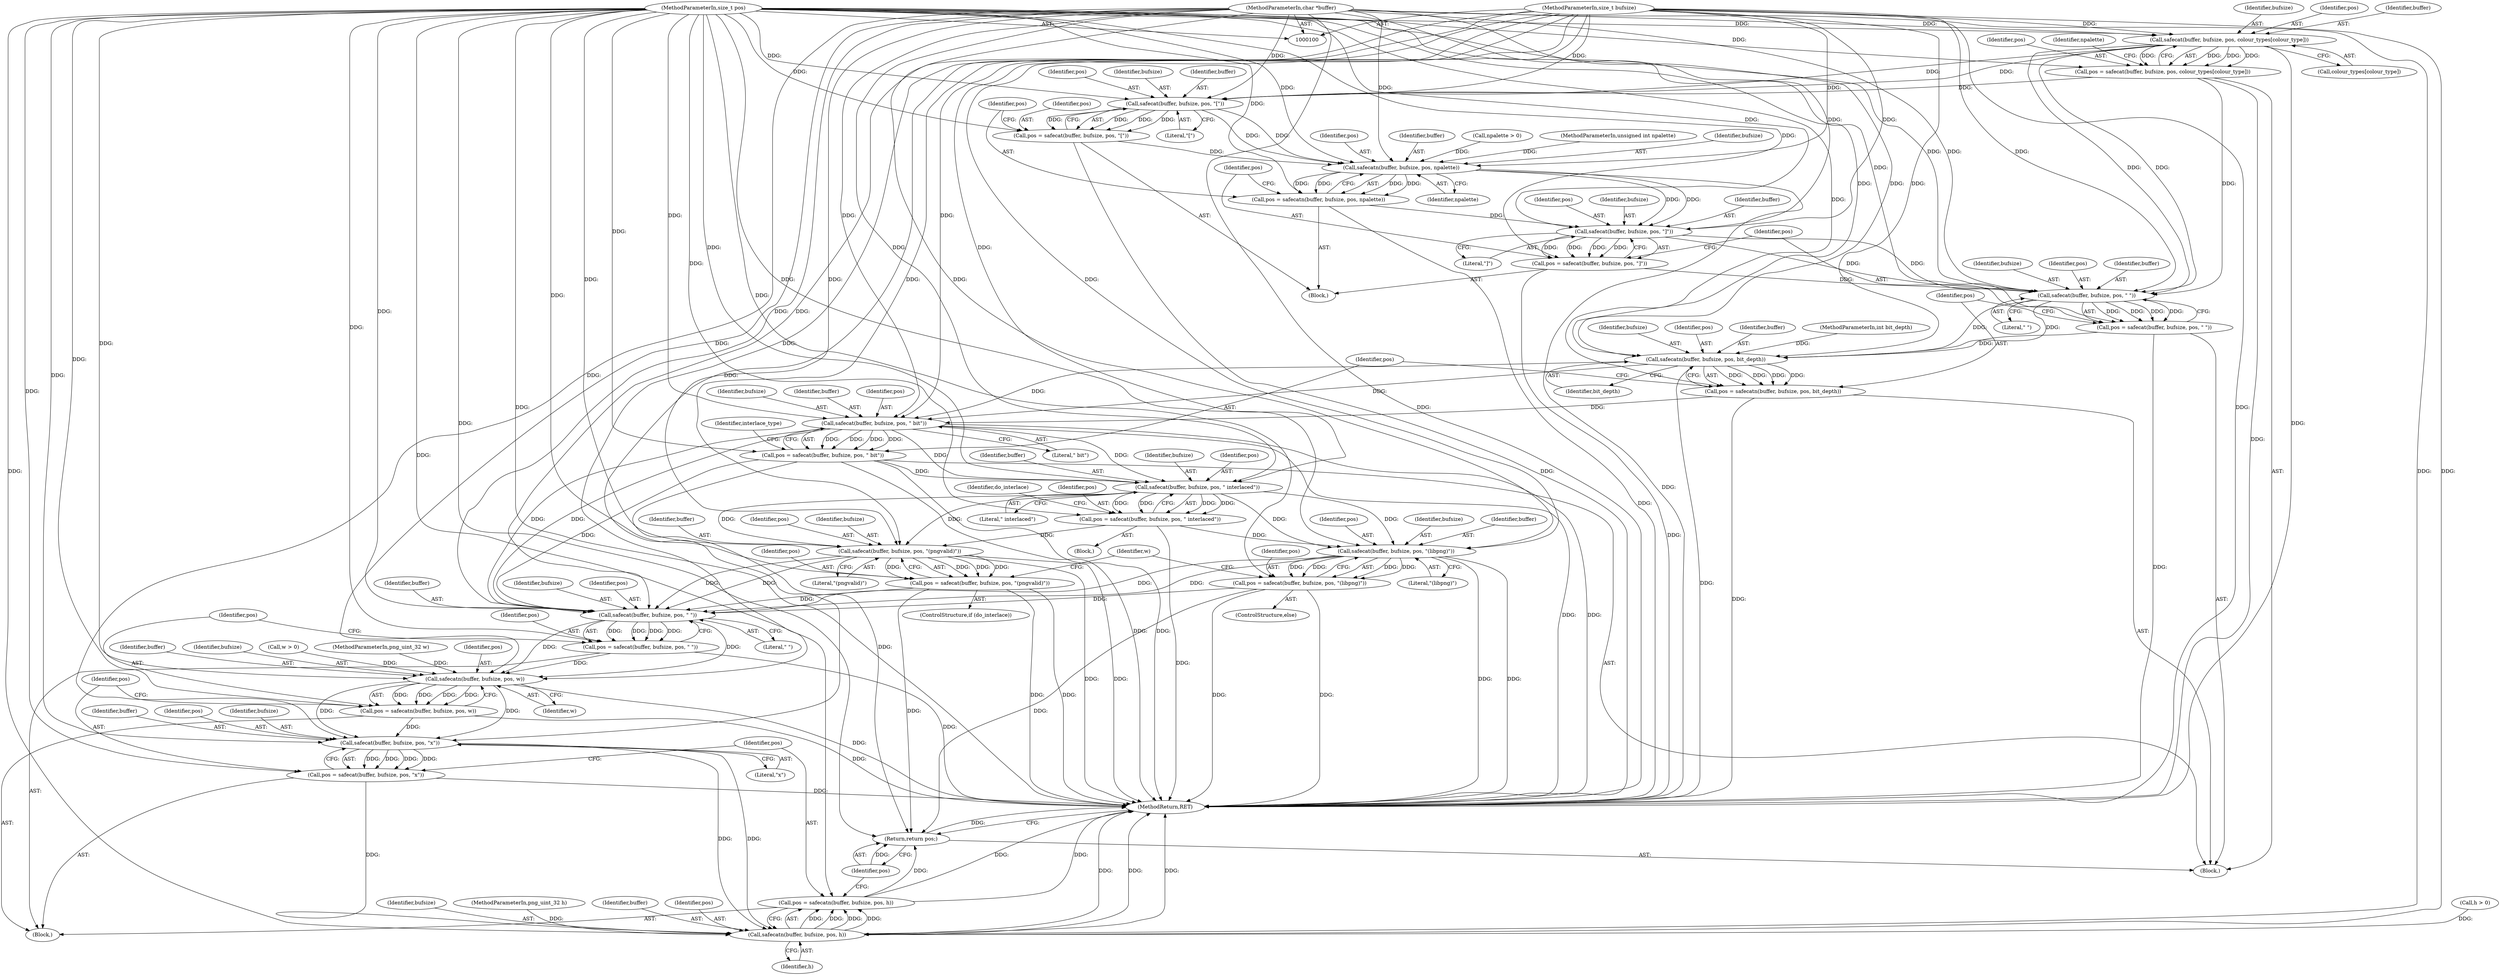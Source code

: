 digraph "0_Android_9d4853418ab2f754c2b63e091c29c5529b8b86ca_134@array" {
"1000114" [label="(Call,safecat(buffer, bufsize, pos, colour_types[colour_type]))"];
"1000101" [label="(MethodParameterIn,char *buffer)"];
"1000102" [label="(MethodParameterIn,size_t bufsize)"];
"1000103" [label="(MethodParameterIn,size_t pos)"];
"1000112" [label="(Call,pos = safecat(buffer, bufsize, pos, colour_types[colour_type]))"];
"1000128" [label="(Call,safecat(buffer, bufsize, pos, \"[\"))"];
"1000126" [label="(Call,pos = safecat(buffer, bufsize, pos, \"[\"))"];
"1000135" [label="(Call,safecatn(buffer, bufsize, pos, npalette))"];
"1000133" [label="(Call,pos = safecatn(buffer, bufsize, pos, npalette))"];
"1000142" [label="(Call,safecat(buffer, bufsize, pos, \"]\"))"];
"1000140" [label="(Call,pos = safecat(buffer, bufsize, pos, \"]\"))"];
"1000149" [label="(Call,safecat(buffer, bufsize, pos, \" \"))"];
"1000147" [label="(Call,pos = safecat(buffer, bufsize, pos, \" \"))"];
"1000156" [label="(Call,safecatn(buffer, bufsize, pos, bit_depth))"];
"1000154" [label="(Call,pos = safecatn(buffer, bufsize, pos, bit_depth))"];
"1000163" [label="(Call,safecat(buffer, bufsize, pos, \" bit\"))"];
"1000161" [label="(Call,pos = safecat(buffer, bufsize, pos, \" bit\"))"];
"1000175" [label="(Call,safecat(buffer, bufsize, pos, \" interlaced\"))"];
"1000173" [label="(Call,pos = safecat(buffer, bufsize, pos, \" interlaced\"))"];
"1000184" [label="(Call,safecat(buffer, bufsize, pos, \"(pngvalid)\"))"];
"1000182" [label="(Call,pos = safecat(buffer, bufsize, pos, \"(pngvalid)\"))"];
"1000208" [label="(Call,safecat(buffer, bufsize, pos, \" \"))"];
"1000206" [label="(Call,pos = safecat(buffer, bufsize, pos, \" \"))"];
"1000215" [label="(Call,safecatn(buffer, bufsize, pos, w))"];
"1000213" [label="(Call,pos = safecatn(buffer, bufsize, pos, w))"];
"1000222" [label="(Call,safecat(buffer, bufsize, pos, \"x\"))"];
"1000220" [label="(Call,pos = safecat(buffer, bufsize, pos, \"x\"))"];
"1000229" [label="(Call,safecatn(buffer, bufsize, pos, h))"];
"1000227" [label="(Call,pos = safecatn(buffer, bufsize, pos, h))"];
"1000234" [label="(Return,return pos;)"];
"1000192" [label="(Call,safecat(buffer, bufsize, pos, \"(libpng)\"))"];
"1000190" [label="(Call,pos = safecat(buffer, bufsize, pos, \"(libpng)\"))"];
"1000140" [label="(Call,pos = safecat(buffer, bufsize, pos, \"]\"))"];
"1000172" [label="(Block,)"];
"1000181" [label="(Identifier,do_interlace)"];
"1000170" [label="(Identifier,interlace_type)"];
"1000136" [label="(Identifier,buffer)"];
"1000228" [label="(Identifier,pos)"];
"1000147" [label="(Call,pos = safecat(buffer, bufsize, pos, \" \"))"];
"1000139" [label="(Identifier,npalette)"];
"1000142" [label="(Call,safecat(buffer, bufsize, pos, \"]\"))"];
"1000192" [label="(Call,safecat(buffer, bufsize, pos, \"(libpng)\"))"];
"1000213" [label="(Call,pos = safecatn(buffer, bufsize, pos, w))"];
"1000189" [label="(ControlStructure,else)"];
"1000103" [label="(MethodParameterIn,size_t pos)"];
"1000202" [label="(Call,h > 0)"];
"1000174" [label="(Identifier,pos)"];
"1000220" [label="(Call,pos = safecat(buffer, bufsize, pos, \"x\"))"];
"1000151" [label="(Identifier,bufsize)"];
"1000122" [label="(Call,npalette > 0)"];
"1000212" [label="(Literal,\" \")"];
"1000224" [label="(Identifier,bufsize)"];
"1000114" [label="(Call,safecat(buffer, bufsize, pos, colour_types[colour_type]))"];
"1000135" [label="(Call,safecatn(buffer, bufsize, pos, npalette))"];
"1000163" [label="(Call,safecat(buffer, bufsize, pos, \" bit\"))"];
"1000164" [label="(Identifier,buffer)"];
"1000186" [label="(Identifier,bufsize)"];
"1000182" [label="(Call,pos = safecat(buffer, bufsize, pos, \"(pngvalid)\"))"];
"1000162" [label="(Identifier,pos)"];
"1000221" [label="(Identifier,pos)"];
"1000209" [label="(Identifier,buffer)"];
"1000229" [label="(Call,safecatn(buffer, bufsize, pos, h))"];
"1000195" [label="(Identifier,pos)"];
"1000206" [label="(Call,pos = safecat(buffer, bufsize, pos, \" \"))"];
"1000208" [label="(Call,safecat(buffer, bufsize, pos, \" \"))"];
"1000141" [label="(Identifier,pos)"];
"1000226" [label="(Literal,\"x\")"];
"1000134" [label="(Identifier,pos)"];
"1000105" [label="(MethodParameterIn,int bit_depth)"];
"1000106" [label="(MethodParameterIn,unsigned int npalette)"];
"1000143" [label="(Identifier,buffer)"];
"1000125" [label="(Block,)"];
"1000129" [label="(Identifier,buffer)"];
"1000148" [label="(Identifier,pos)"];
"1000116" [label="(Identifier,bufsize)"];
"1000231" [label="(Identifier,bufsize)"];
"1000223" [label="(Identifier,buffer)"];
"1000215" [label="(Call,safecatn(buffer, bufsize, pos, w))"];
"1000153" [label="(Literal,\" \")"];
"1000149" [label="(Call,safecat(buffer, bufsize, pos, \" \"))"];
"1000196" [label="(Literal,\"(libpng)\")"];
"1000160" [label="(Identifier,bit_depth)"];
"1000222" [label="(Call,safecat(buffer, bufsize, pos, \"x\"))"];
"1000185" [label="(Identifier,buffer)"];
"1000158" [label="(Identifier,bufsize)"];
"1000166" [label="(Identifier,pos)"];
"1000131" [label="(Identifier,pos)"];
"1000191" [label="(Identifier,pos)"];
"1000219" [label="(Identifier,w)"];
"1000111" [label="(Block,)"];
"1000108" [label="(MethodParameterIn,png_uint_32 w)"];
"1000227" [label="(Call,pos = safecatn(buffer, bufsize, pos, h))"];
"1000194" [label="(Identifier,bufsize)"];
"1000137" [label="(Identifier,bufsize)"];
"1000161" [label="(Call,pos = safecat(buffer, bufsize, pos, \" bit\"))"];
"1000101" [label="(MethodParameterIn,char *buffer)"];
"1000177" [label="(Identifier,bufsize)"];
"1000236" [label="(MethodReturn,RET)"];
"1000117" [label="(Identifier,pos)"];
"1000109" [label="(MethodParameterIn,png_uint_32 h)"];
"1000159" [label="(Identifier,pos)"];
"1000167" [label="(Literal,\" bit\")"];
"1000102" [label="(MethodParameterIn,size_t bufsize)"];
"1000190" [label="(Call,pos = safecat(buffer, bufsize, pos, \"(libpng)\"))"];
"1000113" [label="(Identifier,pos)"];
"1000112" [label="(Call,pos = safecat(buffer, bufsize, pos, colour_types[colour_type]))"];
"1000187" [label="(Identifier,pos)"];
"1000138" [label="(Identifier,pos)"];
"1000127" [label="(Identifier,pos)"];
"1000188" [label="(Literal,\"(pngvalid)\")"];
"1000183" [label="(Identifier,pos)"];
"1000230" [label="(Identifier,buffer)"];
"1000152" [label="(Identifier,pos)"];
"1000146" [label="(Literal,\"]\")"];
"1000210" [label="(Identifier,bufsize)"];
"1000132" [label="(Literal,\"[\")"];
"1000118" [label="(Call,colour_types[colour_type])"];
"1000156" [label="(Call,safecatn(buffer, bufsize, pos, bit_depth))"];
"1000175" [label="(Call,safecat(buffer, bufsize, pos, \" interlaced\"))"];
"1000235" [label="(Identifier,pos)"];
"1000199" [label="(Call,w > 0)"];
"1000234" [label="(Return,return pos;)"];
"1000178" [label="(Identifier,pos)"];
"1000207" [label="(Identifier,pos)"];
"1000150" [label="(Identifier,buffer)"];
"1000157" [label="(Identifier,buffer)"];
"1000205" [label="(Block,)"];
"1000232" [label="(Identifier,pos)"];
"1000126" [label="(Call,pos = safecat(buffer, bufsize, pos, \"[\"))"];
"1000184" [label="(Call,safecat(buffer, bufsize, pos, \"(pngvalid)\"))"];
"1000133" [label="(Call,pos = safecatn(buffer, bufsize, pos, npalette))"];
"1000218" [label="(Identifier,pos)"];
"1000154" [label="(Call,pos = safecatn(buffer, bufsize, pos, bit_depth))"];
"1000233" [label="(Identifier,h)"];
"1000155" [label="(Identifier,pos)"];
"1000128" [label="(Call,safecat(buffer, bufsize, pos, \"[\"))"];
"1000216" [label="(Identifier,buffer)"];
"1000179" [label="(Literal,\" interlaced\")"];
"1000145" [label="(Identifier,pos)"];
"1000130" [label="(Identifier,bufsize)"];
"1000217" [label="(Identifier,bufsize)"];
"1000144" [label="(Identifier,bufsize)"];
"1000176" [label="(Identifier,buffer)"];
"1000173" [label="(Call,pos = safecat(buffer, bufsize, pos, \" interlaced\"))"];
"1000165" [label="(Identifier,bufsize)"];
"1000225" [label="(Identifier,pos)"];
"1000200" [label="(Identifier,w)"];
"1000214" [label="(Identifier,pos)"];
"1000123" [label="(Identifier,npalette)"];
"1000180" [label="(ControlStructure,if (do_interlace))"];
"1000211" [label="(Identifier,pos)"];
"1000193" [label="(Identifier,buffer)"];
"1000115" [label="(Identifier,buffer)"];
"1000114" -> "1000112"  [label="AST: "];
"1000114" -> "1000118"  [label="CFG: "];
"1000115" -> "1000114"  [label="AST: "];
"1000116" -> "1000114"  [label="AST: "];
"1000117" -> "1000114"  [label="AST: "];
"1000118" -> "1000114"  [label="AST: "];
"1000112" -> "1000114"  [label="CFG: "];
"1000114" -> "1000236"  [label="DDG: "];
"1000114" -> "1000112"  [label="DDG: "];
"1000114" -> "1000112"  [label="DDG: "];
"1000114" -> "1000112"  [label="DDG: "];
"1000114" -> "1000112"  [label="DDG: "];
"1000101" -> "1000114"  [label="DDG: "];
"1000102" -> "1000114"  [label="DDG: "];
"1000103" -> "1000114"  [label="DDG: "];
"1000114" -> "1000128"  [label="DDG: "];
"1000114" -> "1000128"  [label="DDG: "];
"1000114" -> "1000149"  [label="DDG: "];
"1000114" -> "1000149"  [label="DDG: "];
"1000101" -> "1000100"  [label="AST: "];
"1000101" -> "1000236"  [label="DDG: "];
"1000101" -> "1000128"  [label="DDG: "];
"1000101" -> "1000135"  [label="DDG: "];
"1000101" -> "1000142"  [label="DDG: "];
"1000101" -> "1000149"  [label="DDG: "];
"1000101" -> "1000156"  [label="DDG: "];
"1000101" -> "1000163"  [label="DDG: "];
"1000101" -> "1000175"  [label="DDG: "];
"1000101" -> "1000184"  [label="DDG: "];
"1000101" -> "1000192"  [label="DDG: "];
"1000101" -> "1000208"  [label="DDG: "];
"1000101" -> "1000215"  [label="DDG: "];
"1000101" -> "1000222"  [label="DDG: "];
"1000101" -> "1000229"  [label="DDG: "];
"1000102" -> "1000100"  [label="AST: "];
"1000102" -> "1000236"  [label="DDG: "];
"1000102" -> "1000128"  [label="DDG: "];
"1000102" -> "1000135"  [label="DDG: "];
"1000102" -> "1000142"  [label="DDG: "];
"1000102" -> "1000149"  [label="DDG: "];
"1000102" -> "1000156"  [label="DDG: "];
"1000102" -> "1000163"  [label="DDG: "];
"1000102" -> "1000175"  [label="DDG: "];
"1000102" -> "1000184"  [label="DDG: "];
"1000102" -> "1000192"  [label="DDG: "];
"1000102" -> "1000208"  [label="DDG: "];
"1000102" -> "1000215"  [label="DDG: "];
"1000102" -> "1000222"  [label="DDG: "];
"1000102" -> "1000229"  [label="DDG: "];
"1000103" -> "1000100"  [label="AST: "];
"1000103" -> "1000236"  [label="DDG: "];
"1000103" -> "1000112"  [label="DDG: "];
"1000103" -> "1000126"  [label="DDG: "];
"1000103" -> "1000128"  [label="DDG: "];
"1000103" -> "1000133"  [label="DDG: "];
"1000103" -> "1000135"  [label="DDG: "];
"1000103" -> "1000140"  [label="DDG: "];
"1000103" -> "1000142"  [label="DDG: "];
"1000103" -> "1000147"  [label="DDG: "];
"1000103" -> "1000149"  [label="DDG: "];
"1000103" -> "1000154"  [label="DDG: "];
"1000103" -> "1000156"  [label="DDG: "];
"1000103" -> "1000161"  [label="DDG: "];
"1000103" -> "1000163"  [label="DDG: "];
"1000103" -> "1000173"  [label="DDG: "];
"1000103" -> "1000175"  [label="DDG: "];
"1000103" -> "1000182"  [label="DDG: "];
"1000103" -> "1000184"  [label="DDG: "];
"1000103" -> "1000190"  [label="DDG: "];
"1000103" -> "1000192"  [label="DDG: "];
"1000103" -> "1000206"  [label="DDG: "];
"1000103" -> "1000208"  [label="DDG: "];
"1000103" -> "1000213"  [label="DDG: "];
"1000103" -> "1000215"  [label="DDG: "];
"1000103" -> "1000220"  [label="DDG: "];
"1000103" -> "1000222"  [label="DDG: "];
"1000103" -> "1000227"  [label="DDG: "];
"1000103" -> "1000229"  [label="DDG: "];
"1000103" -> "1000234"  [label="DDG: "];
"1000112" -> "1000111"  [label="AST: "];
"1000113" -> "1000112"  [label="AST: "];
"1000123" -> "1000112"  [label="CFG: "];
"1000112" -> "1000236"  [label="DDG: "];
"1000112" -> "1000128"  [label="DDG: "];
"1000112" -> "1000149"  [label="DDG: "];
"1000128" -> "1000126"  [label="AST: "];
"1000128" -> "1000132"  [label="CFG: "];
"1000129" -> "1000128"  [label="AST: "];
"1000130" -> "1000128"  [label="AST: "];
"1000131" -> "1000128"  [label="AST: "];
"1000132" -> "1000128"  [label="AST: "];
"1000126" -> "1000128"  [label="CFG: "];
"1000128" -> "1000126"  [label="DDG: "];
"1000128" -> "1000126"  [label="DDG: "];
"1000128" -> "1000126"  [label="DDG: "];
"1000128" -> "1000126"  [label="DDG: "];
"1000128" -> "1000135"  [label="DDG: "];
"1000128" -> "1000135"  [label="DDG: "];
"1000126" -> "1000125"  [label="AST: "];
"1000127" -> "1000126"  [label="AST: "];
"1000134" -> "1000126"  [label="CFG: "];
"1000126" -> "1000236"  [label="DDG: "];
"1000126" -> "1000135"  [label="DDG: "];
"1000135" -> "1000133"  [label="AST: "];
"1000135" -> "1000139"  [label="CFG: "];
"1000136" -> "1000135"  [label="AST: "];
"1000137" -> "1000135"  [label="AST: "];
"1000138" -> "1000135"  [label="AST: "];
"1000139" -> "1000135"  [label="AST: "];
"1000133" -> "1000135"  [label="CFG: "];
"1000135" -> "1000236"  [label="DDG: "];
"1000135" -> "1000133"  [label="DDG: "];
"1000135" -> "1000133"  [label="DDG: "];
"1000135" -> "1000133"  [label="DDG: "];
"1000135" -> "1000133"  [label="DDG: "];
"1000122" -> "1000135"  [label="DDG: "];
"1000106" -> "1000135"  [label="DDG: "];
"1000135" -> "1000142"  [label="DDG: "];
"1000135" -> "1000142"  [label="DDG: "];
"1000133" -> "1000125"  [label="AST: "];
"1000134" -> "1000133"  [label="AST: "];
"1000141" -> "1000133"  [label="CFG: "];
"1000133" -> "1000236"  [label="DDG: "];
"1000133" -> "1000142"  [label="DDG: "];
"1000142" -> "1000140"  [label="AST: "];
"1000142" -> "1000146"  [label="CFG: "];
"1000143" -> "1000142"  [label="AST: "];
"1000144" -> "1000142"  [label="AST: "];
"1000145" -> "1000142"  [label="AST: "];
"1000146" -> "1000142"  [label="AST: "];
"1000140" -> "1000142"  [label="CFG: "];
"1000142" -> "1000140"  [label="DDG: "];
"1000142" -> "1000140"  [label="DDG: "];
"1000142" -> "1000140"  [label="DDG: "];
"1000142" -> "1000140"  [label="DDG: "];
"1000142" -> "1000149"  [label="DDG: "];
"1000142" -> "1000149"  [label="DDG: "];
"1000140" -> "1000125"  [label="AST: "];
"1000141" -> "1000140"  [label="AST: "];
"1000148" -> "1000140"  [label="CFG: "];
"1000140" -> "1000236"  [label="DDG: "];
"1000140" -> "1000149"  [label="DDG: "];
"1000149" -> "1000147"  [label="AST: "];
"1000149" -> "1000153"  [label="CFG: "];
"1000150" -> "1000149"  [label="AST: "];
"1000151" -> "1000149"  [label="AST: "];
"1000152" -> "1000149"  [label="AST: "];
"1000153" -> "1000149"  [label="AST: "];
"1000147" -> "1000149"  [label="CFG: "];
"1000149" -> "1000147"  [label="DDG: "];
"1000149" -> "1000147"  [label="DDG: "];
"1000149" -> "1000147"  [label="DDG: "];
"1000149" -> "1000147"  [label="DDG: "];
"1000149" -> "1000156"  [label="DDG: "];
"1000149" -> "1000156"  [label="DDG: "];
"1000147" -> "1000111"  [label="AST: "];
"1000148" -> "1000147"  [label="AST: "];
"1000155" -> "1000147"  [label="CFG: "];
"1000147" -> "1000236"  [label="DDG: "];
"1000147" -> "1000156"  [label="DDG: "];
"1000156" -> "1000154"  [label="AST: "];
"1000156" -> "1000160"  [label="CFG: "];
"1000157" -> "1000156"  [label="AST: "];
"1000158" -> "1000156"  [label="AST: "];
"1000159" -> "1000156"  [label="AST: "];
"1000160" -> "1000156"  [label="AST: "];
"1000154" -> "1000156"  [label="CFG: "];
"1000156" -> "1000236"  [label="DDG: "];
"1000156" -> "1000154"  [label="DDG: "];
"1000156" -> "1000154"  [label="DDG: "];
"1000156" -> "1000154"  [label="DDG: "];
"1000156" -> "1000154"  [label="DDG: "];
"1000105" -> "1000156"  [label="DDG: "];
"1000156" -> "1000163"  [label="DDG: "];
"1000156" -> "1000163"  [label="DDG: "];
"1000154" -> "1000111"  [label="AST: "];
"1000155" -> "1000154"  [label="AST: "];
"1000162" -> "1000154"  [label="CFG: "];
"1000154" -> "1000236"  [label="DDG: "];
"1000154" -> "1000163"  [label="DDG: "];
"1000163" -> "1000161"  [label="AST: "];
"1000163" -> "1000167"  [label="CFG: "];
"1000164" -> "1000163"  [label="AST: "];
"1000165" -> "1000163"  [label="AST: "];
"1000166" -> "1000163"  [label="AST: "];
"1000167" -> "1000163"  [label="AST: "];
"1000161" -> "1000163"  [label="CFG: "];
"1000163" -> "1000236"  [label="DDG: "];
"1000163" -> "1000236"  [label="DDG: "];
"1000163" -> "1000161"  [label="DDG: "];
"1000163" -> "1000161"  [label="DDG: "];
"1000163" -> "1000161"  [label="DDG: "];
"1000163" -> "1000161"  [label="DDG: "];
"1000163" -> "1000175"  [label="DDG: "];
"1000163" -> "1000175"  [label="DDG: "];
"1000163" -> "1000208"  [label="DDG: "];
"1000163" -> "1000208"  [label="DDG: "];
"1000161" -> "1000111"  [label="AST: "];
"1000162" -> "1000161"  [label="AST: "];
"1000170" -> "1000161"  [label="CFG: "];
"1000161" -> "1000236"  [label="DDG: "];
"1000161" -> "1000236"  [label="DDG: "];
"1000161" -> "1000175"  [label="DDG: "];
"1000161" -> "1000208"  [label="DDG: "];
"1000161" -> "1000234"  [label="DDG: "];
"1000175" -> "1000173"  [label="AST: "];
"1000175" -> "1000179"  [label="CFG: "];
"1000176" -> "1000175"  [label="AST: "];
"1000177" -> "1000175"  [label="AST: "];
"1000178" -> "1000175"  [label="AST: "];
"1000179" -> "1000175"  [label="AST: "];
"1000173" -> "1000175"  [label="CFG: "];
"1000175" -> "1000173"  [label="DDG: "];
"1000175" -> "1000173"  [label="DDG: "];
"1000175" -> "1000173"  [label="DDG: "];
"1000175" -> "1000173"  [label="DDG: "];
"1000175" -> "1000184"  [label="DDG: "];
"1000175" -> "1000184"  [label="DDG: "];
"1000175" -> "1000192"  [label="DDG: "];
"1000175" -> "1000192"  [label="DDG: "];
"1000173" -> "1000172"  [label="AST: "];
"1000174" -> "1000173"  [label="AST: "];
"1000181" -> "1000173"  [label="CFG: "];
"1000173" -> "1000236"  [label="DDG: "];
"1000173" -> "1000184"  [label="DDG: "];
"1000173" -> "1000192"  [label="DDG: "];
"1000184" -> "1000182"  [label="AST: "];
"1000184" -> "1000188"  [label="CFG: "];
"1000185" -> "1000184"  [label="AST: "];
"1000186" -> "1000184"  [label="AST: "];
"1000187" -> "1000184"  [label="AST: "];
"1000188" -> "1000184"  [label="AST: "];
"1000182" -> "1000184"  [label="CFG: "];
"1000184" -> "1000236"  [label="DDG: "];
"1000184" -> "1000236"  [label="DDG: "];
"1000184" -> "1000182"  [label="DDG: "];
"1000184" -> "1000182"  [label="DDG: "];
"1000184" -> "1000182"  [label="DDG: "];
"1000184" -> "1000182"  [label="DDG: "];
"1000184" -> "1000208"  [label="DDG: "];
"1000184" -> "1000208"  [label="DDG: "];
"1000182" -> "1000180"  [label="AST: "];
"1000183" -> "1000182"  [label="AST: "];
"1000200" -> "1000182"  [label="CFG: "];
"1000182" -> "1000236"  [label="DDG: "];
"1000182" -> "1000236"  [label="DDG: "];
"1000182" -> "1000208"  [label="DDG: "];
"1000182" -> "1000234"  [label="DDG: "];
"1000208" -> "1000206"  [label="AST: "];
"1000208" -> "1000212"  [label="CFG: "];
"1000209" -> "1000208"  [label="AST: "];
"1000210" -> "1000208"  [label="AST: "];
"1000211" -> "1000208"  [label="AST: "];
"1000212" -> "1000208"  [label="AST: "];
"1000206" -> "1000208"  [label="CFG: "];
"1000208" -> "1000206"  [label="DDG: "];
"1000208" -> "1000206"  [label="DDG: "];
"1000208" -> "1000206"  [label="DDG: "];
"1000208" -> "1000206"  [label="DDG: "];
"1000192" -> "1000208"  [label="DDG: "];
"1000192" -> "1000208"  [label="DDG: "];
"1000190" -> "1000208"  [label="DDG: "];
"1000208" -> "1000215"  [label="DDG: "];
"1000208" -> "1000215"  [label="DDG: "];
"1000206" -> "1000205"  [label="AST: "];
"1000207" -> "1000206"  [label="AST: "];
"1000214" -> "1000206"  [label="CFG: "];
"1000206" -> "1000236"  [label="DDG: "];
"1000206" -> "1000215"  [label="DDG: "];
"1000215" -> "1000213"  [label="AST: "];
"1000215" -> "1000219"  [label="CFG: "];
"1000216" -> "1000215"  [label="AST: "];
"1000217" -> "1000215"  [label="AST: "];
"1000218" -> "1000215"  [label="AST: "];
"1000219" -> "1000215"  [label="AST: "];
"1000213" -> "1000215"  [label="CFG: "];
"1000215" -> "1000236"  [label="DDG: "];
"1000215" -> "1000213"  [label="DDG: "];
"1000215" -> "1000213"  [label="DDG: "];
"1000215" -> "1000213"  [label="DDG: "];
"1000215" -> "1000213"  [label="DDG: "];
"1000199" -> "1000215"  [label="DDG: "];
"1000108" -> "1000215"  [label="DDG: "];
"1000215" -> "1000222"  [label="DDG: "];
"1000215" -> "1000222"  [label="DDG: "];
"1000213" -> "1000205"  [label="AST: "];
"1000214" -> "1000213"  [label="AST: "];
"1000221" -> "1000213"  [label="CFG: "];
"1000213" -> "1000236"  [label="DDG: "];
"1000213" -> "1000222"  [label="DDG: "];
"1000222" -> "1000220"  [label="AST: "];
"1000222" -> "1000226"  [label="CFG: "];
"1000223" -> "1000222"  [label="AST: "];
"1000224" -> "1000222"  [label="AST: "];
"1000225" -> "1000222"  [label="AST: "];
"1000226" -> "1000222"  [label="AST: "];
"1000220" -> "1000222"  [label="CFG: "];
"1000222" -> "1000220"  [label="DDG: "];
"1000222" -> "1000220"  [label="DDG: "];
"1000222" -> "1000220"  [label="DDG: "];
"1000222" -> "1000220"  [label="DDG: "];
"1000222" -> "1000229"  [label="DDG: "];
"1000222" -> "1000229"  [label="DDG: "];
"1000220" -> "1000205"  [label="AST: "];
"1000221" -> "1000220"  [label="AST: "];
"1000228" -> "1000220"  [label="CFG: "];
"1000220" -> "1000236"  [label="DDG: "];
"1000220" -> "1000229"  [label="DDG: "];
"1000229" -> "1000227"  [label="AST: "];
"1000229" -> "1000233"  [label="CFG: "];
"1000230" -> "1000229"  [label="AST: "];
"1000231" -> "1000229"  [label="AST: "];
"1000232" -> "1000229"  [label="AST: "];
"1000233" -> "1000229"  [label="AST: "];
"1000227" -> "1000229"  [label="CFG: "];
"1000229" -> "1000236"  [label="DDG: "];
"1000229" -> "1000236"  [label="DDG: "];
"1000229" -> "1000236"  [label="DDG: "];
"1000229" -> "1000227"  [label="DDG: "];
"1000229" -> "1000227"  [label="DDG: "];
"1000229" -> "1000227"  [label="DDG: "];
"1000229" -> "1000227"  [label="DDG: "];
"1000202" -> "1000229"  [label="DDG: "];
"1000109" -> "1000229"  [label="DDG: "];
"1000227" -> "1000205"  [label="AST: "];
"1000228" -> "1000227"  [label="AST: "];
"1000235" -> "1000227"  [label="CFG: "];
"1000227" -> "1000236"  [label="DDG: "];
"1000227" -> "1000236"  [label="DDG: "];
"1000227" -> "1000234"  [label="DDG: "];
"1000234" -> "1000111"  [label="AST: "];
"1000234" -> "1000235"  [label="CFG: "];
"1000235" -> "1000234"  [label="AST: "];
"1000236" -> "1000234"  [label="CFG: "];
"1000234" -> "1000236"  [label="DDG: "];
"1000235" -> "1000234"  [label="DDG: "];
"1000190" -> "1000234"  [label="DDG: "];
"1000192" -> "1000190"  [label="AST: "];
"1000192" -> "1000196"  [label="CFG: "];
"1000193" -> "1000192"  [label="AST: "];
"1000194" -> "1000192"  [label="AST: "];
"1000195" -> "1000192"  [label="AST: "];
"1000196" -> "1000192"  [label="AST: "];
"1000190" -> "1000192"  [label="CFG: "];
"1000192" -> "1000236"  [label="DDG: "];
"1000192" -> "1000236"  [label="DDG: "];
"1000192" -> "1000190"  [label="DDG: "];
"1000192" -> "1000190"  [label="DDG: "];
"1000192" -> "1000190"  [label="DDG: "];
"1000192" -> "1000190"  [label="DDG: "];
"1000190" -> "1000189"  [label="AST: "];
"1000191" -> "1000190"  [label="AST: "];
"1000200" -> "1000190"  [label="CFG: "];
"1000190" -> "1000236"  [label="DDG: "];
"1000190" -> "1000236"  [label="DDG: "];
}
